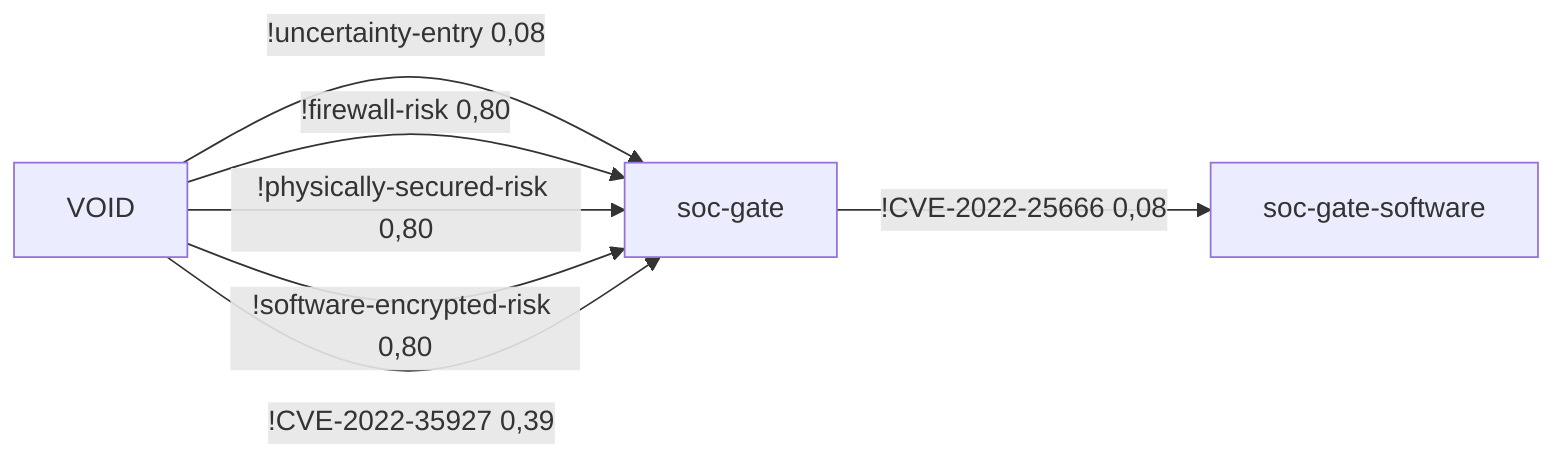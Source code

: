 %% AttributeChange [4mqualcom/apq8096[0m to [4m2.1[0m for node [4msoc-gate[0m
%%  VOID -[1,00]->  soc-gate -[0,08]-> soc-gate-software 23,89 0,08
flowchart LR
	soc-gate-software[soc-gate-software]
	soc-gate[soc-gate]
	VOID[VOID]
	soc-gate -->|!CVE-2022-25666 0,08| soc-gate-software
	VOID -->|!uncertainty-entry 0,08| soc-gate
	VOID -->|!firewall-risk 0,80| soc-gate
	VOID -->|!physically-secured-risk 0,80| soc-gate
	VOID -->|!software-encrypted-risk 0,80| soc-gate
	VOID -->|!CVE-2022-35927 0,39| soc-gate